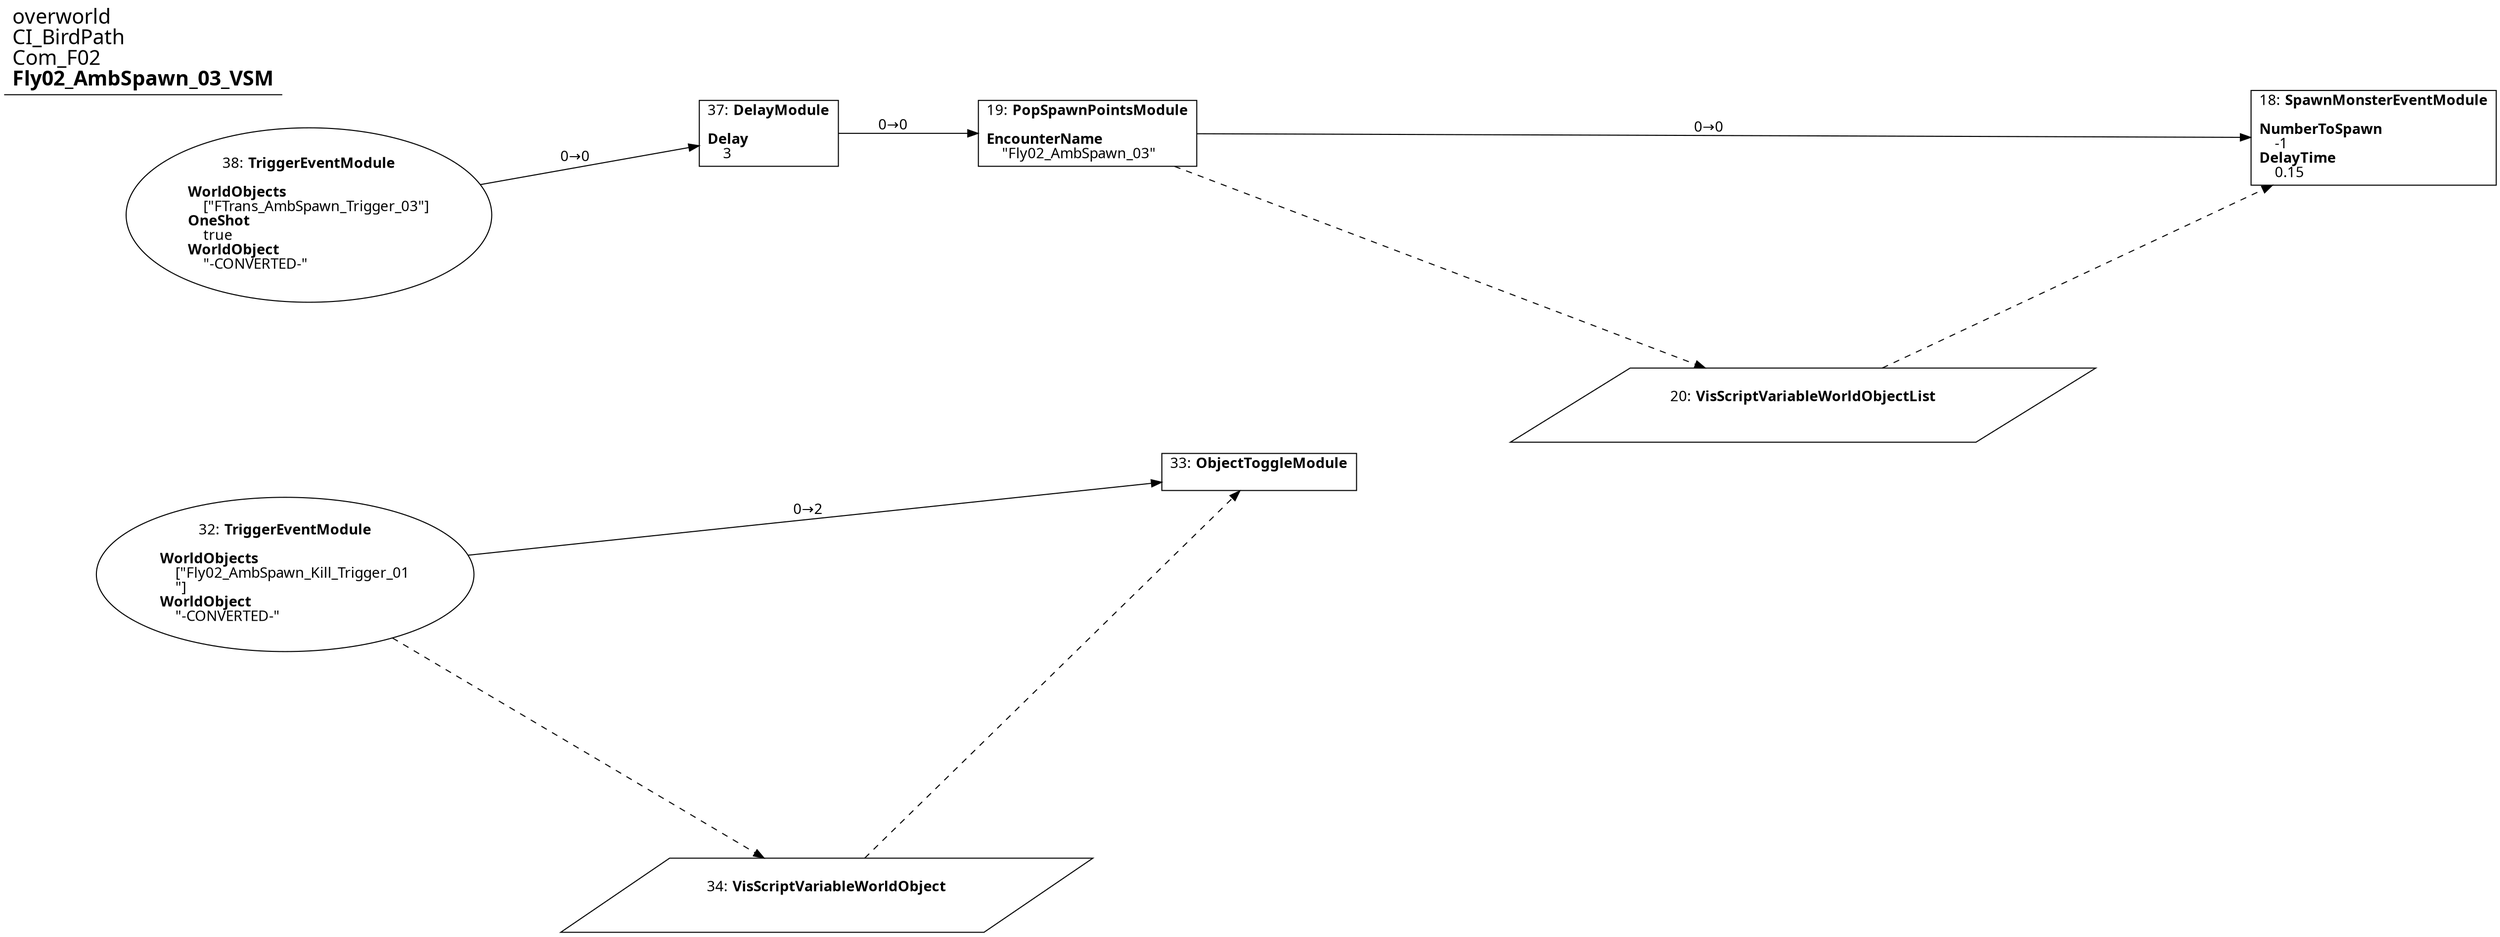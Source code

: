 digraph {
    layout = fdp;
    overlap = prism;
    sep = "+16";
    splines = spline;

    node [ shape = box ];

    graph [ fontname = "Segoe UI" ];
    node [ fontname = "Segoe UI" ];
    edge [ fontname = "Segoe UI" ];

    18 [ label = <18: <b>SpawnMonsterEventModule</b><br/><br/><b>NumberToSpawn</b><br align="left"/>    -1<br align="left"/><b>DelayTime</b><br align="left"/>    0.15<br align="left"/>> ];
    18 [ pos = "0.82600003,0.514!" ];
    20 -> 18 [ style = dashed ];

    19 [ label = <19: <b>PopSpawnPointsModule</b><br/><br/><b>EncounterName</b><br align="left"/>    &quot;Fly02_AmbSpawn_03&quot;<br align="left"/>> ];
    19 [ pos = "0.24900001,0.51600003!" ];
    19 -> 18 [ label = "0→0" ];
    19 -> 20 [ style = dashed ];

    20 [ label = <20: <b>VisScriptVariableWorldObjectList</b><br/><br/>> ];
    20 [ shape = parallelogram ]
    20 [ pos = "0.57000005,0.39400002!" ];

    32 [ label = <32: <b>TriggerEventModule</b><br/><br/><b>WorldObjects</b><br align="left"/>    [&quot;Fly02_AmbSpawn_Kill_Trigger_01<br align="left"/>    &quot;]<br align="left"/><b>WorldObject</b><br align="left"/>    &quot;-CONVERTED-&quot;<br align="left"/>> ];
    32 [ shape = oval ]
    32 [ pos = "-0.11100001,0.31800002!" ];
    32 -> 33 [ label = "0→2" ];
    32 -> 34 [ style = dashed ];

    33 [ label = <33: <b>ObjectToggleModule</b><br/><br/>> ];
    33 [ pos = "0.326,0.36400002!" ];
    34 -> 33 [ style = dashed ];

    34 [ label = <34: <b>VisScriptVariableWorldObject</b><br/><br/>> ];
    34 [ shape = parallelogram ]
    34 [ pos = "0.132,0.17400001!" ];

    37 [ label = <37: <b>DelayModule</b><br/><br/><b>Delay</b><br align="left"/>    3<br align="left"/>> ];
    37 [ pos = "0.106000006,0.51600003!" ];
    37 -> 19 [ label = "0→0" ];

    38 [ label = <38: <b>TriggerEventModule</b><br/><br/><b>WorldObjects</b><br align="left"/>    [&quot;FTrans_AmbSpawn_Trigger_03&quot;]<br align="left"/><b>OneShot</b><br align="left"/>    true<br align="left"/><b>WorldObject</b><br align="left"/>    &quot;-CONVERTED-&quot;<br align="left"/>> ];
    38 [ shape = oval ]
    38 [ pos = "-0.13700001,0.51600003!" ];
    38 -> 37 [ label = "0→0" ];

    title [ pos = "-0.13800001,0.517!" ];
    title [ shape = underline ];
    title [ label = <<font point-size="20">overworld<br align="left"/>CI_BirdPath<br align="left"/>Com_F02<br align="left"/><b>Fly02_AmbSpawn_03_VSM</b><br align="left"/></font>> ];
}
